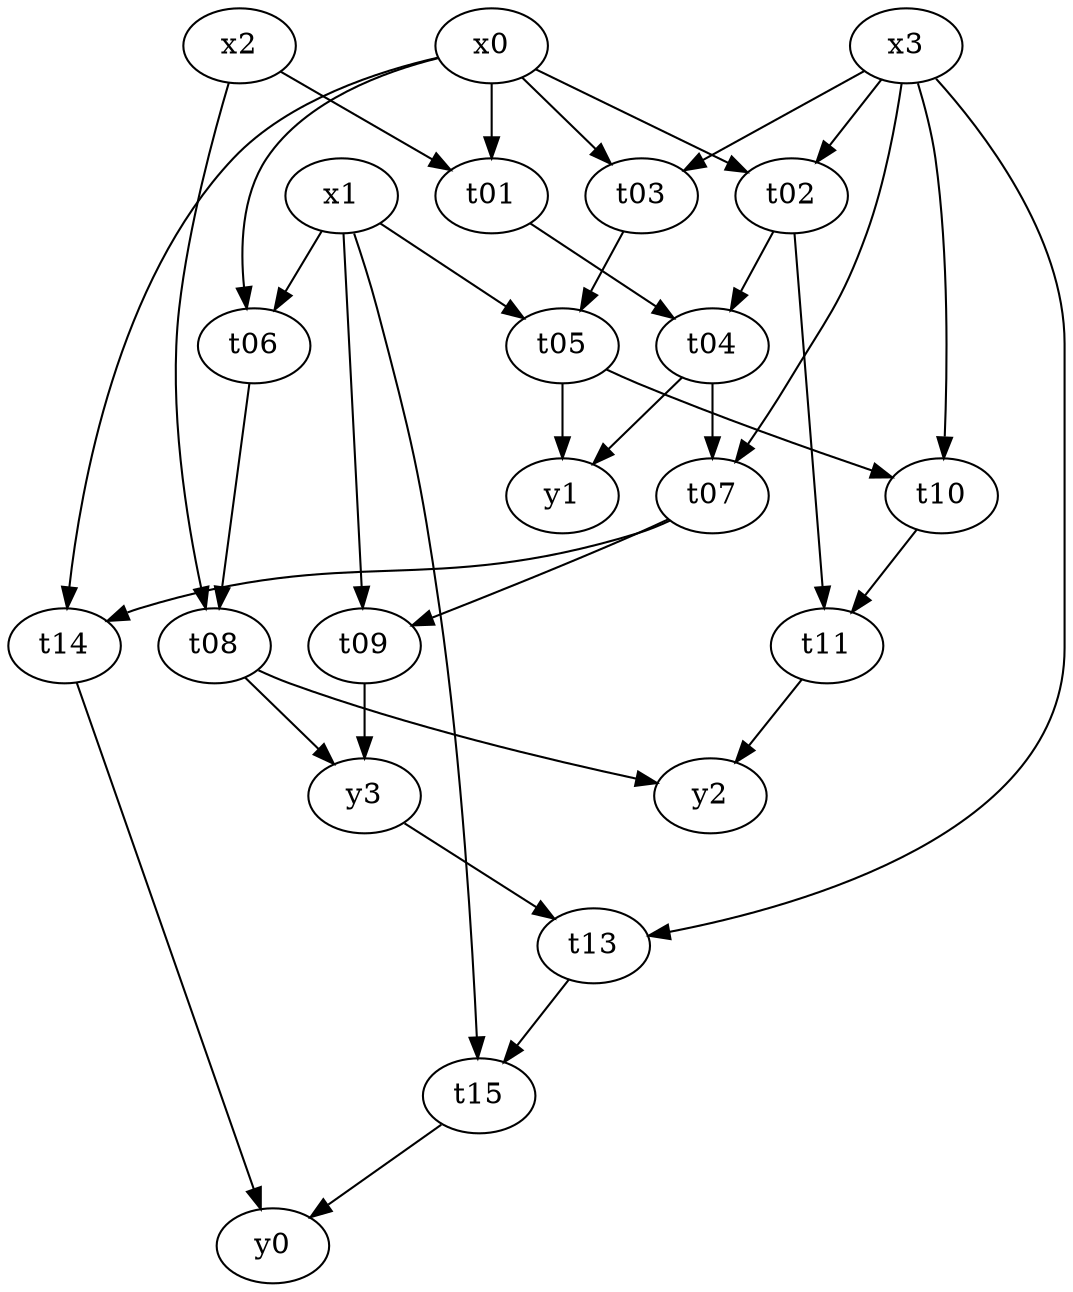 strict digraph sbox3 {
  x0  -> t01; x2  -> t01;  // t01 = x0  ^ x2;
  x0  -> t02; x3  -> t02;  // t02 = x0  | x3;
  x0  -> t03; x3  -> t03;  // t03 = x0  & x3;
  t01 -> t04; t02 -> t04;  // t04 = t01 & t02;
  x1  -> t05; t03 -> t05;  // t05 = x1  | t03;
  x0  -> t06; x1  -> t06;  // t06 = x0  & x1;
  x3  -> t07; t04 -> t07;  // t07 = x3  ^ t04;
  x2  -> t08; t06 -> t08;  // t08 = x2  | t06;
  x1  -> t09; t07 -> t09;  // t09 = x1  ^ t07;
  x3  -> t10; t05 -> t10;  // t10 = x3  & t05;
  t02 -> t11; t10 -> t11;  // t11 = t02 ^ t10;
  t08 -> y3;  t09 -> y3;   // y3  = t08 ^ t09;
  x3  -> t13; y3  -> t13;  // t13 = x3  | y3;
  x0  -> t14; t07 -> t14;  // t14 = x0  | t07;
  x1  -> t15; t13 -> t15;  // t15 = x1  & t13;
  t08 -> y2;  t11 -> y2;   // y2  = t08 ^ t11;
  t14 -> y0;  t15 -> y0;   // y0  = t14 ^ t15;
  t05 -> y1;  t04 -> y1;   // y1  = t05 ^ t04;
}
